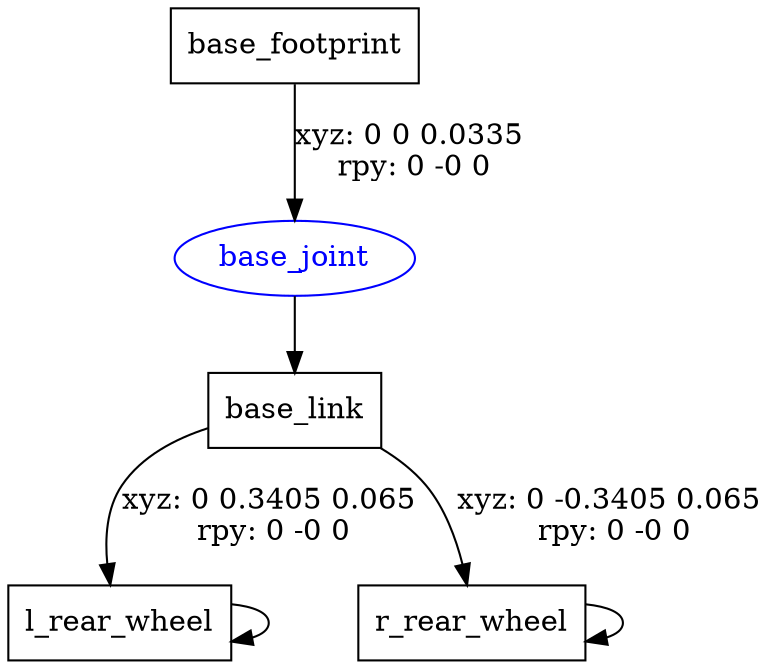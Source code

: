 digraph G {
node [shape=box];
"base_footprint" [label="base_footprint"];
"base_link" [label="base_link"];
"l_rear_wheel" [label="l_rear_wheel"];
"r_rear_wheel" [label="r_rear_wheel"];
node [shape=ellipse, color=blue, fontcolor=blue];
"base_footprint" -> "base_joint" [label="xyz: 0 0 0.0335 \nrpy: 0 -0 0"]
"base_joint" -> "base_link"
"base_link" -> "l_rear_wheel" [label="xyz: 0 0.3405 0.065 \nrpy: 0 -0 0"]
"l_rear_wheel" -> "l_rear_wheel"
"base_link" -> "r_rear_wheel" [label="xyz: 0 -0.3405 0.065 \nrpy: 0 -0 0"]
"r_rear_wheel" -> "r_rear_wheel"
}
